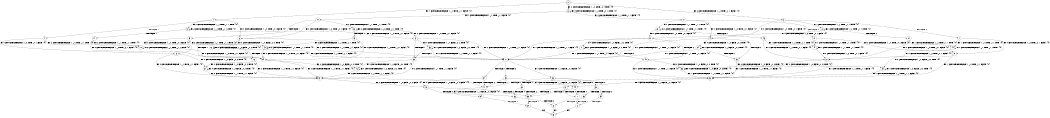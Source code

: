 digraph BCG {
size = "7, 10.5";
center = TRUE;
node [shape = circle];
0 [peripheries = 2];
0 -> 1 [label = "EX !1 !ATOMIC_EXCH_BRANCH (1, +1, TRUE, +1, 1, FALSE) !{0}"];
0 -> 2 [label = "EX !2 !ATOMIC_EXCH_BRANCH (1, +1, TRUE, +1, 1, FALSE) !{0}"];
0 -> 3 [label = "EX !0 !ATOMIC_EXCH_BRANCH (1, +0, TRUE, +0, 1, TRUE) !{0}"];
1 -> 4 [label = "TERMINATE !1"];
1 -> 5 [label = "EX !2 !ATOMIC_EXCH_BRANCH (1, +1, TRUE, +1, 1, TRUE) !{0}"];
1 -> 6 [label = "EX !0 !ATOMIC_EXCH_BRANCH (1, +0, TRUE, +0, 1, FALSE) !{0}"];
2 -> 7 [label = "TERMINATE !2"];
2 -> 8 [label = "EX !1 !ATOMIC_EXCH_BRANCH (1, +1, TRUE, +1, 1, TRUE) !{0}"];
2 -> 9 [label = "EX !0 !ATOMIC_EXCH_BRANCH (1, +0, TRUE, +0, 1, FALSE) !{0}"];
3 -> 10 [label = "EX !1 !ATOMIC_EXCH_BRANCH (1, +1, TRUE, +1, 1, FALSE) !{0}"];
3 -> 11 [label = "EX !2 !ATOMIC_EXCH_BRANCH (1, +1, TRUE, +1, 1, FALSE) !{0}"];
3 -> 3 [label = "EX !0 !ATOMIC_EXCH_BRANCH (1, +0, TRUE, +0, 1, TRUE) !{0}"];
4 -> 12 [label = "EX !2 !ATOMIC_EXCH_BRANCH (1, +1, TRUE, +1, 1, TRUE) !{0}"];
4 -> 13 [label = "EX !0 !ATOMIC_EXCH_BRANCH (1, +0, TRUE, +0, 1, FALSE) !{0}"];
5 -> 14 [label = "TERMINATE !1"];
5 -> 15 [label = "EX !0 !ATOMIC_EXCH_BRANCH (1, +0, TRUE, +0, 1, FALSE) !{0}"];
5 -> 5 [label = "EX !2 !ATOMIC_EXCH_BRANCH (1, +1, TRUE, +1, 1, TRUE) !{0}"];
6 -> 16 [label = "TERMINATE !1"];
6 -> 17 [label = "EX !2 !ATOMIC_EXCH_BRANCH (1, +1, TRUE, +1, 1, FALSE) !{0}"];
6 -> 18 [label = "EX !0 !ATOMIC_EXCH_BRANCH (1, +0, FALSE, +0, 2, TRUE) !{0}"];
7 -> 19 [label = "EX !1 !ATOMIC_EXCH_BRANCH (1, +1, TRUE, +1, 1, TRUE) !{0}"];
7 -> 20 [label = "EX !0 !ATOMIC_EXCH_BRANCH (1, +0, TRUE, +0, 1, FALSE) !{0}"];
8 -> 21 [label = "TERMINATE !2"];
8 -> 22 [label = "EX !0 !ATOMIC_EXCH_BRANCH (1, +0, TRUE, +0, 1, FALSE) !{0}"];
8 -> 8 [label = "EX !1 !ATOMIC_EXCH_BRANCH (1, +1, TRUE, +1, 1, TRUE) !{0}"];
9 -> 23 [label = "TERMINATE !2"];
9 -> 17 [label = "EX !1 !ATOMIC_EXCH_BRANCH (1, +1, TRUE, +1, 1, FALSE) !{0}"];
9 -> 24 [label = "EX !0 !ATOMIC_EXCH_BRANCH (1, +0, FALSE, +0, 2, TRUE) !{0}"];
10 -> 25 [label = "TERMINATE !1"];
10 -> 26 [label = "EX !2 !ATOMIC_EXCH_BRANCH (1, +1, TRUE, +1, 1, TRUE) !{0}"];
10 -> 6 [label = "EX !0 !ATOMIC_EXCH_BRANCH (1, +0, TRUE, +0, 1, FALSE) !{0}"];
11 -> 27 [label = "TERMINATE !2"];
11 -> 28 [label = "EX !1 !ATOMIC_EXCH_BRANCH (1, +1, TRUE, +1, 1, TRUE) !{0}"];
11 -> 9 [label = "EX !0 !ATOMIC_EXCH_BRANCH (1, +0, TRUE, +0, 1, FALSE) !{0}"];
12 -> 29 [label = "EX !0 !ATOMIC_EXCH_BRANCH (1, +0, TRUE, +0, 1, FALSE) !{0}"];
12 -> 12 [label = "EX !2 !ATOMIC_EXCH_BRANCH (1, +1, TRUE, +1, 1, TRUE) !{0}"];
13 -> 30 [label = "EX !2 !ATOMIC_EXCH_BRANCH (1, +1, TRUE, +1, 1, FALSE) !{0}"];
13 -> 31 [label = "EX !0 !ATOMIC_EXCH_BRANCH (1, +0, FALSE, +0, 2, TRUE) !{0}"];
14 -> 29 [label = "EX !0 !ATOMIC_EXCH_BRANCH (1, +0, TRUE, +0, 1, FALSE) !{0}"];
14 -> 12 [label = "EX !2 !ATOMIC_EXCH_BRANCH (1, +1, TRUE, +1, 1, TRUE) !{0}"];
15 -> 32 [label = "TERMINATE !1"];
15 -> 17 [label = "EX !2 !ATOMIC_EXCH_BRANCH (1, +1, TRUE, +1, 1, FALSE) !{0}"];
15 -> 33 [label = "EX !0 !ATOMIC_EXCH_BRANCH (1, +0, FALSE, +0, 2, TRUE) !{0}"];
16 -> 30 [label = "EX !2 !ATOMIC_EXCH_BRANCH (1, +1, TRUE, +1, 1, FALSE) !{0}"];
16 -> 31 [label = "EX !0 !ATOMIC_EXCH_BRANCH (1, +0, FALSE, +0, 2, TRUE) !{0}"];
17 -> 34 [label = "TERMINATE !1"];
17 -> 35 [label = "TERMINATE !2"];
17 -> 36 [label = "EX !0 !ATOMIC_EXCH_BRANCH (1, +0, FALSE, +0, 2, FALSE) !{0}"];
18 -> 16 [label = "TERMINATE !1"];
18 -> 17 [label = "EX !2 !ATOMIC_EXCH_BRANCH (1, +1, TRUE, +1, 1, FALSE) !{0}"];
18 -> 18 [label = "EX !0 !ATOMIC_EXCH_BRANCH (1, +0, FALSE, +0, 2, TRUE) !{0}"];
19 -> 37 [label = "EX !0 !ATOMIC_EXCH_BRANCH (1, +0, TRUE, +0, 1, FALSE) !{0}"];
19 -> 19 [label = "EX !1 !ATOMIC_EXCH_BRANCH (1, +1, TRUE, +1, 1, TRUE) !{0}"];
20 -> 38 [label = "EX !1 !ATOMIC_EXCH_BRANCH (1, +1, TRUE, +1, 1, FALSE) !{0}"];
20 -> 39 [label = "EX !0 !ATOMIC_EXCH_BRANCH (1, +0, FALSE, +0, 2, TRUE) !{0}"];
21 -> 37 [label = "EX !0 !ATOMIC_EXCH_BRANCH (1, +0, TRUE, +0, 1, FALSE) !{0}"];
21 -> 19 [label = "EX !1 !ATOMIC_EXCH_BRANCH (1, +1, TRUE, +1, 1, TRUE) !{0}"];
22 -> 40 [label = "TERMINATE !2"];
22 -> 17 [label = "EX !1 !ATOMIC_EXCH_BRANCH (1, +1, TRUE, +1, 1, FALSE) !{0}"];
22 -> 41 [label = "EX !0 !ATOMIC_EXCH_BRANCH (1, +0, FALSE, +0, 2, TRUE) !{0}"];
23 -> 38 [label = "EX !1 !ATOMIC_EXCH_BRANCH (1, +1, TRUE, +1, 1, FALSE) !{0}"];
23 -> 39 [label = "EX !0 !ATOMIC_EXCH_BRANCH (1, +0, FALSE, +0, 2, TRUE) !{0}"];
24 -> 23 [label = "TERMINATE !2"];
24 -> 17 [label = "EX !1 !ATOMIC_EXCH_BRANCH (1, +1, TRUE, +1, 1, FALSE) !{0}"];
24 -> 24 [label = "EX !0 !ATOMIC_EXCH_BRANCH (1, +0, FALSE, +0, 2, TRUE) !{0}"];
25 -> 42 [label = "EX !2 !ATOMIC_EXCH_BRANCH (1, +1, TRUE, +1, 1, TRUE) !{0}"];
25 -> 13 [label = "EX !0 !ATOMIC_EXCH_BRANCH (1, +0, TRUE, +0, 1, FALSE) !{0}"];
26 -> 43 [label = "TERMINATE !1"];
26 -> 26 [label = "EX !2 !ATOMIC_EXCH_BRANCH (1, +1, TRUE, +1, 1, TRUE) !{0}"];
26 -> 15 [label = "EX !0 !ATOMIC_EXCH_BRANCH (1, +0, TRUE, +0, 1, FALSE) !{0}"];
27 -> 44 [label = "EX !1 !ATOMIC_EXCH_BRANCH (1, +1, TRUE, +1, 1, TRUE) !{0}"];
27 -> 20 [label = "EX !0 !ATOMIC_EXCH_BRANCH (1, +0, TRUE, +0, 1, FALSE) !{0}"];
28 -> 45 [label = "TERMINATE !2"];
28 -> 28 [label = "EX !1 !ATOMIC_EXCH_BRANCH (1, +1, TRUE, +1, 1, TRUE) !{0}"];
28 -> 22 [label = "EX !0 !ATOMIC_EXCH_BRANCH (1, +0, TRUE, +0, 1, FALSE) !{0}"];
29 -> 30 [label = "EX !2 !ATOMIC_EXCH_BRANCH (1, +1, TRUE, +1, 1, FALSE) !{0}"];
29 -> 46 [label = "EX !0 !ATOMIC_EXCH_BRANCH (1, +0, FALSE, +0, 2, TRUE) !{0}"];
30 -> 47 [label = "TERMINATE !2"];
30 -> 48 [label = "EX !0 !ATOMIC_EXCH_BRANCH (1, +0, FALSE, +0, 2, FALSE) !{0}"];
31 -> 30 [label = "EX !2 !ATOMIC_EXCH_BRANCH (1, +1, TRUE, +1, 1, FALSE) !{0}"];
31 -> 31 [label = "EX !0 !ATOMIC_EXCH_BRANCH (1, +0, FALSE, +0, 2, TRUE) !{0}"];
32 -> 30 [label = "EX !2 !ATOMIC_EXCH_BRANCH (1, +1, TRUE, +1, 1, FALSE) !{0}"];
32 -> 46 [label = "EX !0 !ATOMIC_EXCH_BRANCH (1, +0, FALSE, +0, 2, TRUE) !{0}"];
33 -> 32 [label = "TERMINATE !1"];
33 -> 17 [label = "EX !2 !ATOMIC_EXCH_BRANCH (1, +1, TRUE, +1, 1, FALSE) !{0}"];
33 -> 33 [label = "EX !0 !ATOMIC_EXCH_BRANCH (1, +0, FALSE, +0, 2, TRUE) !{0}"];
34 -> 47 [label = "TERMINATE !2"];
34 -> 48 [label = "EX !0 !ATOMIC_EXCH_BRANCH (1, +0, FALSE, +0, 2, FALSE) !{0}"];
35 -> 47 [label = "TERMINATE !1"];
35 -> 49 [label = "EX !0 !ATOMIC_EXCH_BRANCH (1, +0, FALSE, +0, 2, FALSE) !{0}"];
36 -> 50 [label = "TERMINATE !1"];
36 -> 51 [label = "TERMINATE !2"];
36 -> 52 [label = "TERMINATE !0"];
37 -> 38 [label = "EX !1 !ATOMIC_EXCH_BRANCH (1, +1, TRUE, +1, 1, FALSE) !{0}"];
37 -> 53 [label = "EX !0 !ATOMIC_EXCH_BRANCH (1, +0, FALSE, +0, 2, TRUE) !{0}"];
38 -> 47 [label = "TERMINATE !1"];
38 -> 49 [label = "EX !0 !ATOMIC_EXCH_BRANCH (1, +0, FALSE, +0, 2, FALSE) !{0}"];
39 -> 38 [label = "EX !1 !ATOMIC_EXCH_BRANCH (1, +1, TRUE, +1, 1, FALSE) !{0}"];
39 -> 39 [label = "EX !0 !ATOMIC_EXCH_BRANCH (1, +0, FALSE, +0, 2, TRUE) !{0}"];
40 -> 38 [label = "EX !1 !ATOMIC_EXCH_BRANCH (1, +1, TRUE, +1, 1, FALSE) !{0}"];
40 -> 53 [label = "EX !0 !ATOMIC_EXCH_BRANCH (1, +0, FALSE, +0, 2, TRUE) !{0}"];
41 -> 40 [label = "TERMINATE !2"];
41 -> 17 [label = "EX !1 !ATOMIC_EXCH_BRANCH (1, +1, TRUE, +1, 1, FALSE) !{0}"];
41 -> 41 [label = "EX !0 !ATOMIC_EXCH_BRANCH (1, +0, FALSE, +0, 2, TRUE) !{0}"];
42 -> 42 [label = "EX !2 !ATOMIC_EXCH_BRANCH (1, +1, TRUE, +1, 1, TRUE) !{0}"];
42 -> 29 [label = "EX !0 !ATOMIC_EXCH_BRANCH (1, +0, TRUE, +0, 1, FALSE) !{0}"];
43 -> 42 [label = "EX !2 !ATOMIC_EXCH_BRANCH (1, +1, TRUE, +1, 1, TRUE) !{0}"];
43 -> 29 [label = "EX !0 !ATOMIC_EXCH_BRANCH (1, +0, TRUE, +0, 1, FALSE) !{0}"];
44 -> 44 [label = "EX !1 !ATOMIC_EXCH_BRANCH (1, +1, TRUE, +1, 1, TRUE) !{0}"];
44 -> 37 [label = "EX !0 !ATOMIC_EXCH_BRANCH (1, +0, TRUE, +0, 1, FALSE) !{0}"];
45 -> 44 [label = "EX !1 !ATOMIC_EXCH_BRANCH (1, +1, TRUE, +1, 1, TRUE) !{0}"];
45 -> 37 [label = "EX !0 !ATOMIC_EXCH_BRANCH (1, +0, TRUE, +0, 1, FALSE) !{0}"];
46 -> 30 [label = "EX !2 !ATOMIC_EXCH_BRANCH (1, +1, TRUE, +1, 1, FALSE) !{0}"];
46 -> 46 [label = "EX !0 !ATOMIC_EXCH_BRANCH (1, +0, FALSE, +0, 2, TRUE) !{0}"];
47 -> 54 [label = "EX !0 !ATOMIC_EXCH_BRANCH (1, +0, FALSE, +0, 2, FALSE) !{0}"];
48 -> 55 [label = "TERMINATE !2"];
48 -> 56 [label = "TERMINATE !0"];
49 -> 55 [label = "TERMINATE !1"];
49 -> 57 [label = "TERMINATE !0"];
50 -> 55 [label = "TERMINATE !2"];
50 -> 56 [label = "TERMINATE !0"];
51 -> 55 [label = "TERMINATE !1"];
51 -> 57 [label = "TERMINATE !0"];
52 -> 58 [label = "TERMINATE !1"];
52 -> 59 [label = "TERMINATE !2"];
53 -> 38 [label = "EX !1 !ATOMIC_EXCH_BRANCH (1, +1, TRUE, +1, 1, FALSE) !{0}"];
53 -> 53 [label = "EX !0 !ATOMIC_EXCH_BRANCH (1, +0, FALSE, +0, 2, TRUE) !{0}"];
54 -> 60 [label = "TERMINATE !0"];
55 -> 60 [label = "TERMINATE !0"];
56 -> 61 [label = "TERMINATE !2"];
57 -> 62 [label = "TERMINATE !1"];
58 -> 61 [label = "TERMINATE !2"];
59 -> 62 [label = "TERMINATE !1"];
60 -> 63 [label = "exit"];
61 -> 63 [label = "exit"];
62 -> 63 [label = "exit"];
}
